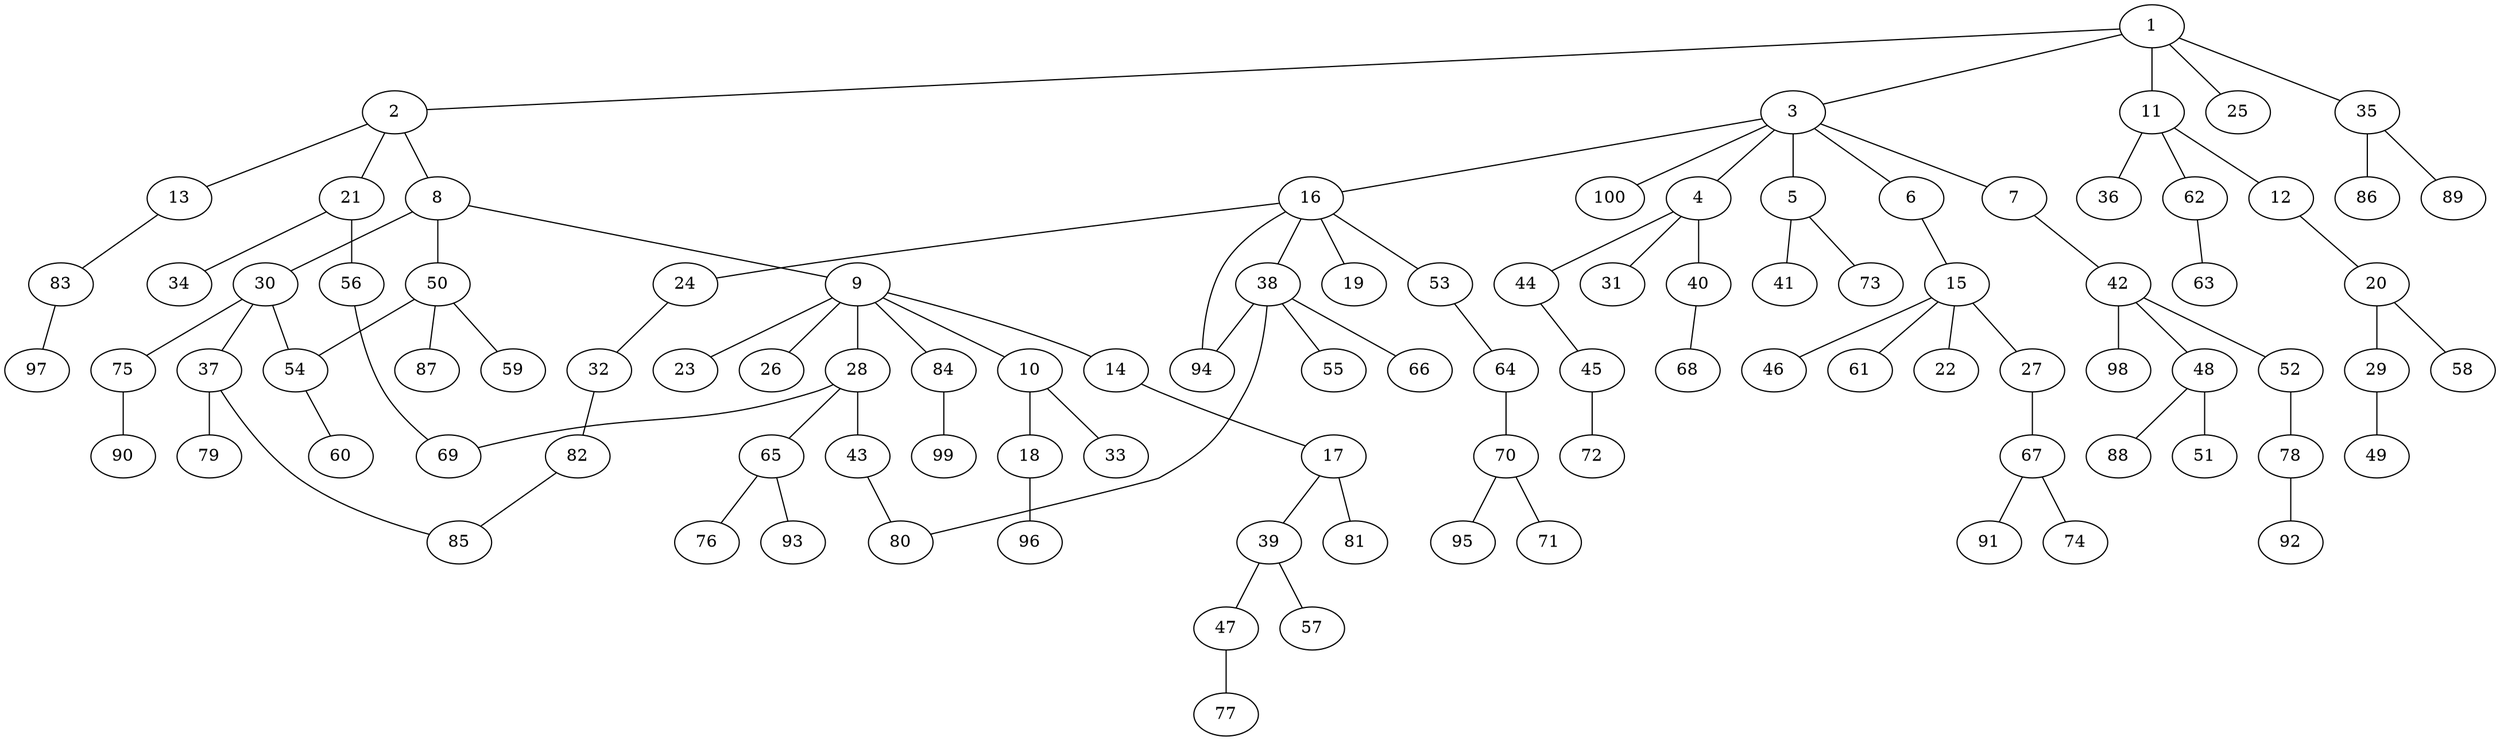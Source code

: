graph graphname {1--2
1--3
1--11
1--25
1--35
2--8
2--13
2--21
3--4
3--5
3--6
3--7
3--16
3--100
4--31
4--40
4--44
5--41
5--73
6--15
7--42
8--9
8--30
8--50
9--10
9--14
9--23
9--26
9--28
9--84
10--18
10--33
11--12
11--36
11--62
12--20
13--83
14--17
15--22
15--27
15--46
15--61
16--19
16--24
16--38
16--53
16--94
17--39
17--81
18--96
20--29
20--58
21--34
21--56
24--32
27--67
28--43
28--65
28--69
29--49
30--37
30--54
30--75
32--82
35--86
35--89
37--79
37--85
38--55
38--66
38--80
38--94
39--47
39--57
40--68
42--48
42--52
42--98
43--80
44--45
45--72
47--77
48--51
48--88
50--54
50--59
50--87
52--78
53--64
54--60
56--69
62--63
64--70
65--76
65--93
67--74
67--91
70--71
70--95
75--90
78--92
82--85
83--97
84--99
}